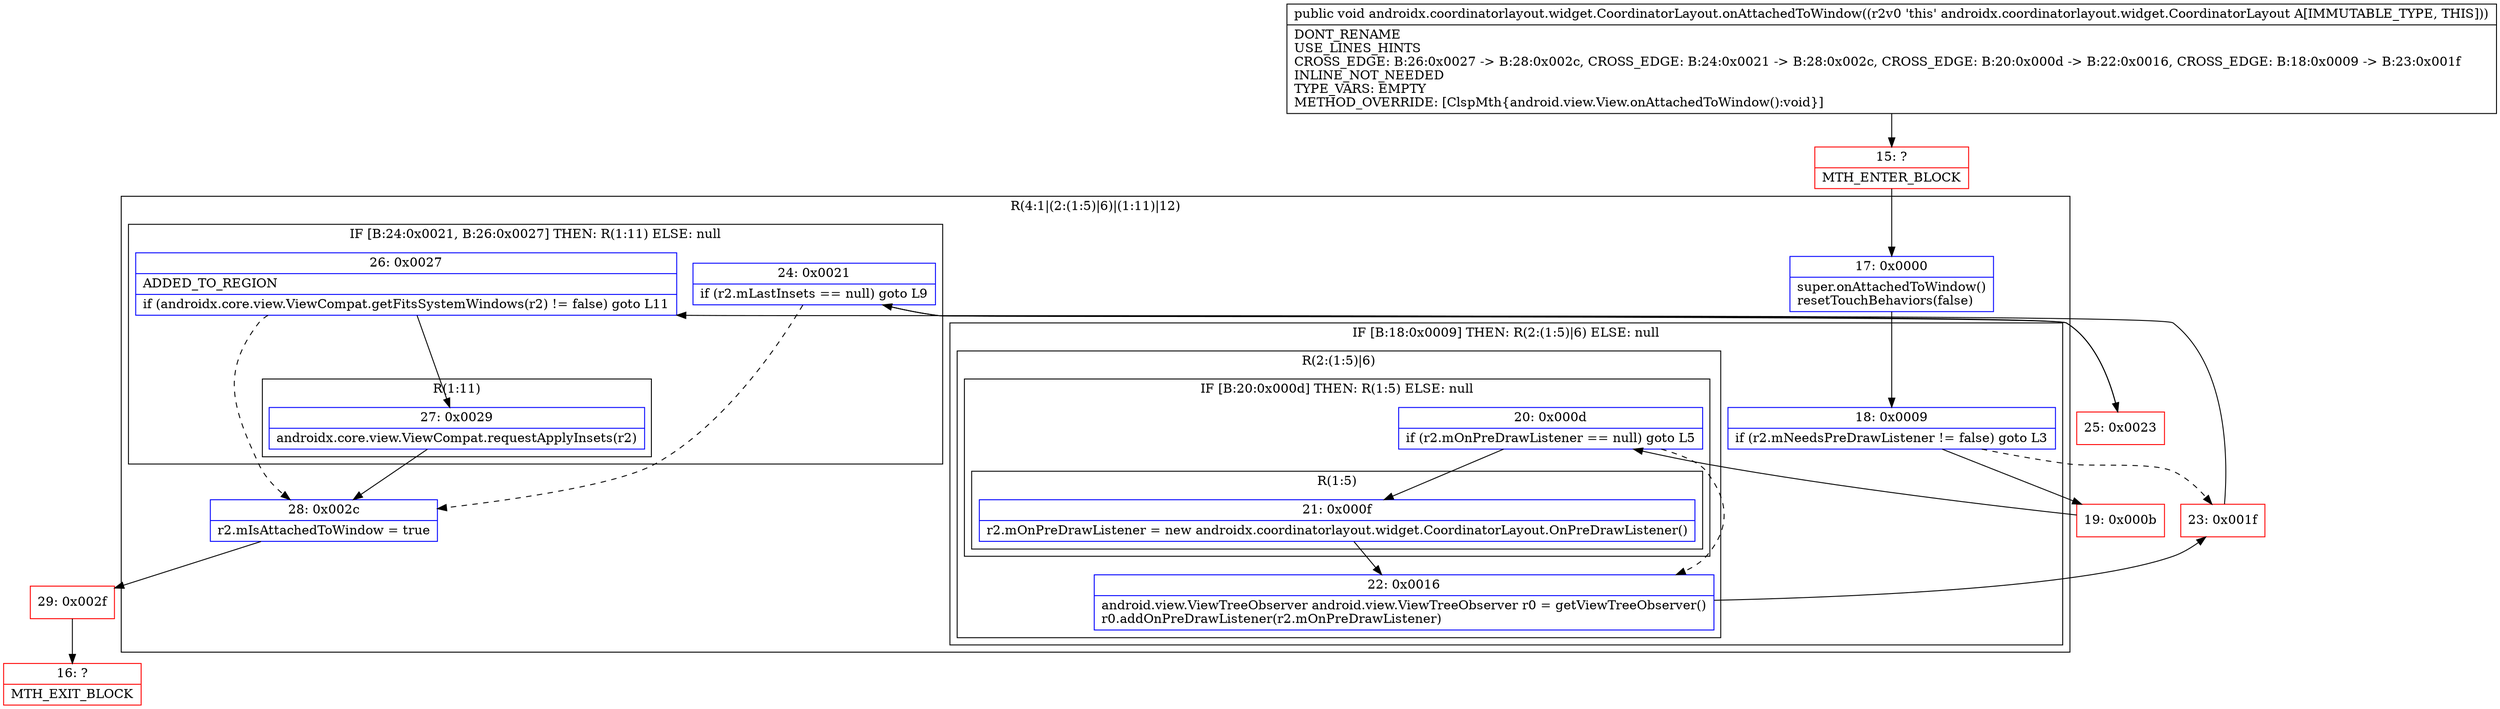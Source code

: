 digraph "CFG forandroidx.coordinatorlayout.widget.CoordinatorLayout.onAttachedToWindow()V" {
subgraph cluster_Region_1027298137 {
label = "R(4:1|(2:(1:5)|6)|(1:11)|12)";
node [shape=record,color=blue];
Node_17 [shape=record,label="{17\:\ 0x0000|super.onAttachedToWindow()\lresetTouchBehaviors(false)\l}"];
subgraph cluster_IfRegion_1493933456 {
label = "IF [B:18:0x0009] THEN: R(2:(1:5)|6) ELSE: null";
node [shape=record,color=blue];
Node_18 [shape=record,label="{18\:\ 0x0009|if (r2.mNeedsPreDrawListener != false) goto L3\l}"];
subgraph cluster_Region_1485469687 {
label = "R(2:(1:5)|6)";
node [shape=record,color=blue];
subgraph cluster_IfRegion_514318680 {
label = "IF [B:20:0x000d] THEN: R(1:5) ELSE: null";
node [shape=record,color=blue];
Node_20 [shape=record,label="{20\:\ 0x000d|if (r2.mOnPreDrawListener == null) goto L5\l}"];
subgraph cluster_Region_706842108 {
label = "R(1:5)";
node [shape=record,color=blue];
Node_21 [shape=record,label="{21\:\ 0x000f|r2.mOnPreDrawListener = new androidx.coordinatorlayout.widget.CoordinatorLayout.OnPreDrawListener()\l}"];
}
}
Node_22 [shape=record,label="{22\:\ 0x0016|android.view.ViewTreeObserver android.view.ViewTreeObserver r0 = getViewTreeObserver()\lr0.addOnPreDrawListener(r2.mOnPreDrawListener)\l}"];
}
}
subgraph cluster_IfRegion_1307030138 {
label = "IF [B:24:0x0021, B:26:0x0027] THEN: R(1:11) ELSE: null";
node [shape=record,color=blue];
Node_24 [shape=record,label="{24\:\ 0x0021|if (r2.mLastInsets == null) goto L9\l}"];
Node_26 [shape=record,label="{26\:\ 0x0027|ADDED_TO_REGION\l|if (androidx.core.view.ViewCompat.getFitsSystemWindows(r2) != false) goto L11\l}"];
subgraph cluster_Region_1208303947 {
label = "R(1:11)";
node [shape=record,color=blue];
Node_27 [shape=record,label="{27\:\ 0x0029|androidx.core.view.ViewCompat.requestApplyInsets(r2)\l}"];
}
}
Node_28 [shape=record,label="{28\:\ 0x002c|r2.mIsAttachedToWindow = true\l}"];
}
Node_15 [shape=record,color=red,label="{15\:\ ?|MTH_ENTER_BLOCK\l}"];
Node_19 [shape=record,color=red,label="{19\:\ 0x000b}"];
Node_23 [shape=record,color=red,label="{23\:\ 0x001f}"];
Node_25 [shape=record,color=red,label="{25\:\ 0x0023}"];
Node_29 [shape=record,color=red,label="{29\:\ 0x002f}"];
Node_16 [shape=record,color=red,label="{16\:\ ?|MTH_EXIT_BLOCK\l}"];
MethodNode[shape=record,label="{public void androidx.coordinatorlayout.widget.CoordinatorLayout.onAttachedToWindow((r2v0 'this' androidx.coordinatorlayout.widget.CoordinatorLayout A[IMMUTABLE_TYPE, THIS]))  | DONT_RENAME\lUSE_LINES_HINTS\lCROSS_EDGE: B:26:0x0027 \-\> B:28:0x002c, CROSS_EDGE: B:24:0x0021 \-\> B:28:0x002c, CROSS_EDGE: B:20:0x000d \-\> B:22:0x0016, CROSS_EDGE: B:18:0x0009 \-\> B:23:0x001f\lINLINE_NOT_NEEDED\lTYPE_VARS: EMPTY\lMETHOD_OVERRIDE: [ClspMth\{android.view.View.onAttachedToWindow():void\}]\l}"];
MethodNode -> Node_15;Node_17 -> Node_18;
Node_18 -> Node_19;
Node_18 -> Node_23[style=dashed];
Node_20 -> Node_21;
Node_20 -> Node_22[style=dashed];
Node_21 -> Node_22;
Node_22 -> Node_23;
Node_24 -> Node_25;
Node_24 -> Node_28[style=dashed];
Node_26 -> Node_27;
Node_26 -> Node_28[style=dashed];
Node_27 -> Node_28;
Node_28 -> Node_29;
Node_15 -> Node_17;
Node_19 -> Node_20;
Node_23 -> Node_24;
Node_25 -> Node_26;
Node_29 -> Node_16;
}

